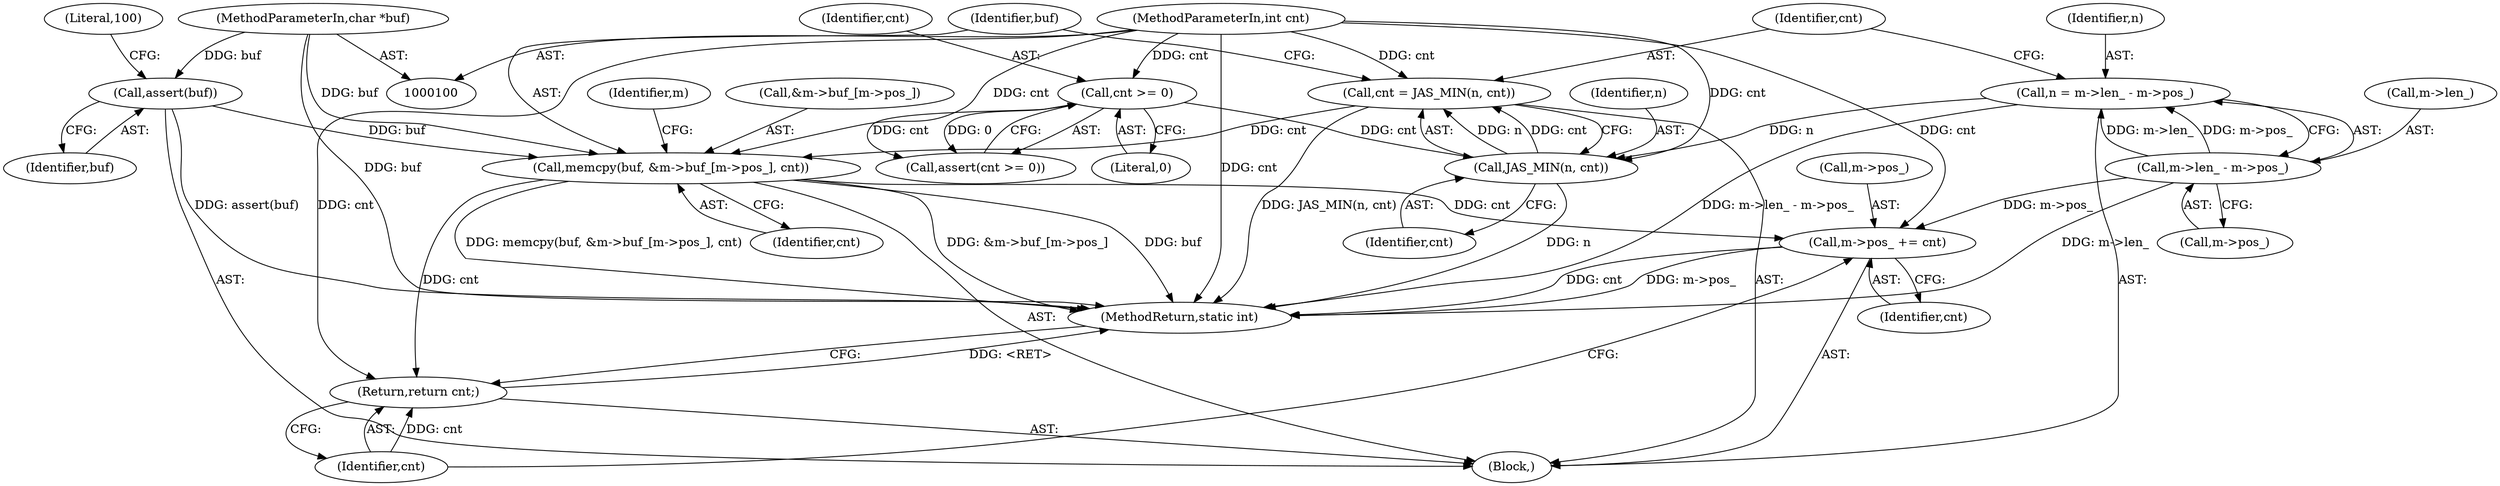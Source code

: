 digraph "0_jasper_634ce8e8a5accc0fa05dd2c20d42b4749d4b2735_4@API" {
"1000141" [label="(Call,memcpy(buf, &m->buf_[m->pos_], cnt))"];
"1000110" [label="(Call,assert(buf))"];
"1000102" [label="(MethodParameterIn,char *buf)"];
"1000136" [label="(Call,cnt = JAS_MIN(n, cnt))"];
"1000138" [label="(Call,JAS_MIN(n, cnt))"];
"1000127" [label="(Call,n = m->len_ - m->pos_)"];
"1000129" [label="(Call,m->len_ - m->pos_)"];
"1000107" [label="(Call,cnt >= 0)"];
"1000103" [label="(MethodParameterIn,int cnt)"];
"1000152" [label="(Call,m->pos_ += cnt)"];
"1000157" [label="(Return,return cnt;)"];
"1000138" [label="(Call,JAS_MIN(n, cnt))"];
"1000159" [label="(MethodReturn,static int)"];
"1000104" [label="(Block,)"];
"1000153" [label="(Call,m->pos_)"];
"1000141" [label="(Call,memcpy(buf, &m->buf_[m->pos_], cnt))"];
"1000156" [label="(Identifier,cnt)"];
"1000157" [label="(Return,return cnt;)"];
"1000127" [label="(Call,n = m->len_ - m->pos_)"];
"1000136" [label="(Call,cnt = JAS_MIN(n, cnt))"];
"1000158" [label="(Identifier,cnt)"];
"1000152" [label="(Call,m->pos_ += cnt)"];
"1000154" [label="(Identifier,m)"];
"1000106" [label="(Call,assert(cnt >= 0))"];
"1000151" [label="(Identifier,cnt)"];
"1000129" [label="(Call,m->len_ - m->pos_)"];
"1000103" [label="(MethodParameterIn,int cnt)"];
"1000110" [label="(Call,assert(buf))"];
"1000109" [label="(Literal,0)"];
"1000113" [label="(Literal,100)"];
"1000142" [label="(Identifier,buf)"];
"1000130" [label="(Call,m->len_)"];
"1000108" [label="(Identifier,cnt)"];
"1000140" [label="(Identifier,cnt)"];
"1000143" [label="(Call,&m->buf_[m->pos_])"];
"1000139" [label="(Identifier,n)"];
"1000102" [label="(MethodParameterIn,char *buf)"];
"1000128" [label="(Identifier,n)"];
"1000133" [label="(Call,m->pos_)"];
"1000111" [label="(Identifier,buf)"];
"1000107" [label="(Call,cnt >= 0)"];
"1000137" [label="(Identifier,cnt)"];
"1000141" -> "1000104"  [label="AST: "];
"1000141" -> "1000151"  [label="CFG: "];
"1000142" -> "1000141"  [label="AST: "];
"1000143" -> "1000141"  [label="AST: "];
"1000151" -> "1000141"  [label="AST: "];
"1000154" -> "1000141"  [label="CFG: "];
"1000141" -> "1000159"  [label="DDG: buf"];
"1000141" -> "1000159"  [label="DDG: memcpy(buf, &m->buf_[m->pos_], cnt)"];
"1000141" -> "1000159"  [label="DDG: &m->buf_[m->pos_]"];
"1000110" -> "1000141"  [label="DDG: buf"];
"1000102" -> "1000141"  [label="DDG: buf"];
"1000136" -> "1000141"  [label="DDG: cnt"];
"1000103" -> "1000141"  [label="DDG: cnt"];
"1000141" -> "1000152"  [label="DDG: cnt"];
"1000141" -> "1000157"  [label="DDG: cnt"];
"1000110" -> "1000104"  [label="AST: "];
"1000110" -> "1000111"  [label="CFG: "];
"1000111" -> "1000110"  [label="AST: "];
"1000113" -> "1000110"  [label="CFG: "];
"1000110" -> "1000159"  [label="DDG: assert(buf)"];
"1000102" -> "1000110"  [label="DDG: buf"];
"1000102" -> "1000100"  [label="AST: "];
"1000102" -> "1000159"  [label="DDG: buf"];
"1000136" -> "1000104"  [label="AST: "];
"1000136" -> "1000138"  [label="CFG: "];
"1000137" -> "1000136"  [label="AST: "];
"1000138" -> "1000136"  [label="AST: "];
"1000142" -> "1000136"  [label="CFG: "];
"1000136" -> "1000159"  [label="DDG: JAS_MIN(n, cnt)"];
"1000138" -> "1000136"  [label="DDG: n"];
"1000138" -> "1000136"  [label="DDG: cnt"];
"1000103" -> "1000136"  [label="DDG: cnt"];
"1000138" -> "1000140"  [label="CFG: "];
"1000139" -> "1000138"  [label="AST: "];
"1000140" -> "1000138"  [label="AST: "];
"1000138" -> "1000159"  [label="DDG: n"];
"1000127" -> "1000138"  [label="DDG: n"];
"1000107" -> "1000138"  [label="DDG: cnt"];
"1000103" -> "1000138"  [label="DDG: cnt"];
"1000127" -> "1000104"  [label="AST: "];
"1000127" -> "1000129"  [label="CFG: "];
"1000128" -> "1000127"  [label="AST: "];
"1000129" -> "1000127"  [label="AST: "];
"1000137" -> "1000127"  [label="CFG: "];
"1000127" -> "1000159"  [label="DDG: m->len_ - m->pos_"];
"1000129" -> "1000127"  [label="DDG: m->len_"];
"1000129" -> "1000127"  [label="DDG: m->pos_"];
"1000129" -> "1000133"  [label="CFG: "];
"1000130" -> "1000129"  [label="AST: "];
"1000133" -> "1000129"  [label="AST: "];
"1000129" -> "1000159"  [label="DDG: m->len_"];
"1000129" -> "1000152"  [label="DDG: m->pos_"];
"1000107" -> "1000106"  [label="AST: "];
"1000107" -> "1000109"  [label="CFG: "];
"1000108" -> "1000107"  [label="AST: "];
"1000109" -> "1000107"  [label="AST: "];
"1000106" -> "1000107"  [label="CFG: "];
"1000107" -> "1000106"  [label="DDG: cnt"];
"1000107" -> "1000106"  [label="DDG: 0"];
"1000103" -> "1000107"  [label="DDG: cnt"];
"1000103" -> "1000100"  [label="AST: "];
"1000103" -> "1000159"  [label="DDG: cnt"];
"1000103" -> "1000152"  [label="DDG: cnt"];
"1000103" -> "1000157"  [label="DDG: cnt"];
"1000152" -> "1000104"  [label="AST: "];
"1000152" -> "1000156"  [label="CFG: "];
"1000153" -> "1000152"  [label="AST: "];
"1000156" -> "1000152"  [label="AST: "];
"1000158" -> "1000152"  [label="CFG: "];
"1000152" -> "1000159"  [label="DDG: m->pos_"];
"1000152" -> "1000159"  [label="DDG: cnt"];
"1000157" -> "1000104"  [label="AST: "];
"1000157" -> "1000158"  [label="CFG: "];
"1000158" -> "1000157"  [label="AST: "];
"1000159" -> "1000157"  [label="CFG: "];
"1000157" -> "1000159"  [label="DDG: <RET>"];
"1000158" -> "1000157"  [label="DDG: cnt"];
}

